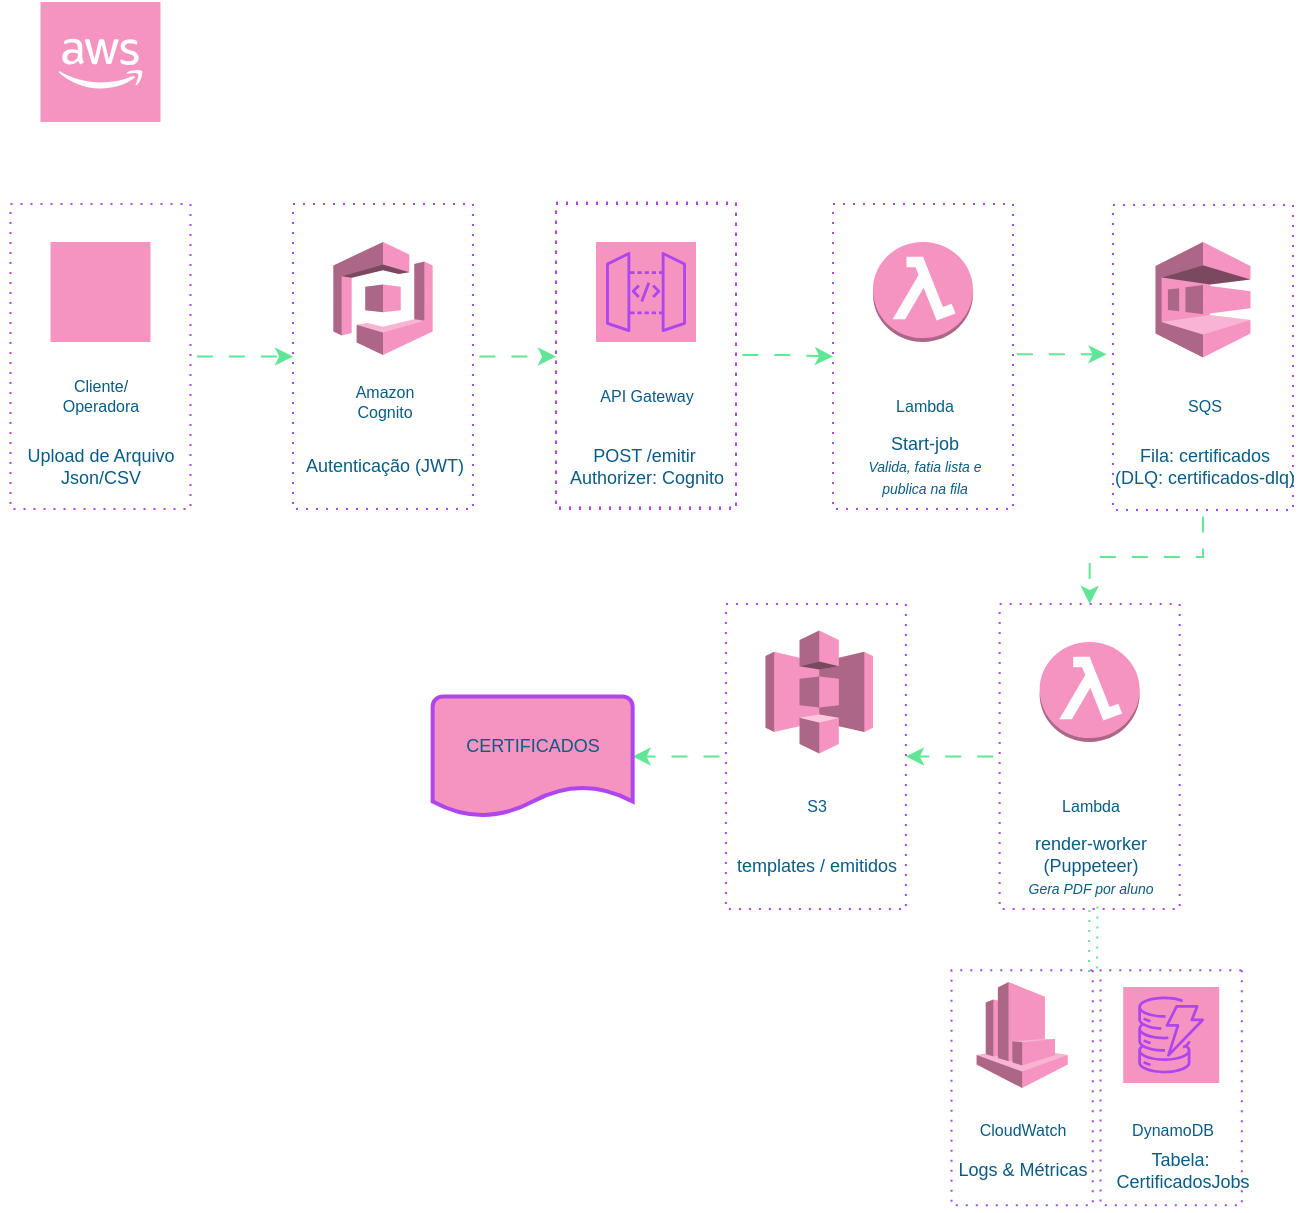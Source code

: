 <mxfile version="28.1.2">
  <diagram name="Página-1" id="isZqpsn_aNcxpTrWw6tm">
    <mxGraphModel dx="872" dy="465" grid="1" gridSize="10" guides="1" tooltips="1" connect="1" arrows="1" fold="1" page="1" pageScale="1" pageWidth="827" pageHeight="1169" math="0" shadow="0">
      <root>
        <mxCell id="0" />
        <mxCell id="1" parent="0" />
        <mxCell id="ogpy4IEutHvyJEjg2iAb-79" value="" style="rounded=0;whiteSpace=wrap;html=1;rotation=90;fillColor=none;strokeColor=#AF45ED;dashed=1;dashPattern=1 4;labelBackgroundColor=none;fontColor=#095C86;" parent="1" vertex="1">
          <mxGeometry x="612.845" y="787.615" width="117.5" height="70.63" as="geometry" />
        </mxCell>
        <mxCell id="ogpy4IEutHvyJEjg2iAb-48" value="" style="rounded=0;whiteSpace=wrap;html=1;rotation=90;fillColor=none;strokeColor=#AF45ED;dashed=1;dashPattern=1 4;labelBackgroundColor=none;fontColor=#095C86;" parent="1" vertex="1">
          <mxGeometry x="417.71" y="612.25" width="152.5" height="90" as="geometry" />
        </mxCell>
        <mxCell id="ogpy4IEutHvyJEjg2iAb-63" value="" style="rounded=0;whiteSpace=wrap;html=1;rotation=90;fillColor=none;strokeColor=#AF45ED;dashed=1;dashPattern=1 4;labelBackgroundColor=none;fontColor=#095C86;" parent="1" vertex="1">
          <mxGeometry x="538.33" y="787.62" width="117.5" height="70.63" as="geometry" />
        </mxCell>
        <mxCell id="ogpy4IEutHvyJEjg2iAb-24" value="" style="rounded=0;whiteSpace=wrap;html=1;rotation=90;fillColor=none;strokeColor=#AF45ED;dashed=1;dashPattern=1 4;labelBackgroundColor=none;fontColor=#095C86;" parent="1" vertex="1">
          <mxGeometry x="332.75" y="411.5" width="152.5" height="90" as="geometry" />
        </mxCell>
        <mxCell id="ogpy4IEutHvyJEjg2iAb-11" value="" style="edgeStyle=orthogonalEdgeStyle;rounded=0;orthogonalLoop=1;jettySize=auto;html=1;entryX=0.5;entryY=1;entryDx=0;entryDy=0;flowAnimation=1;labelBackgroundColor=none;strokeColor=#60E696;fontColor=default;" parent="1" source="ogpy4IEutHvyJEjg2iAb-9" target="ogpy4IEutHvyJEjg2iAb-12" edge="1">
          <mxGeometry relative="1" as="geometry">
            <mxPoint x="271.25" y="411.5" as="targetPoint" />
          </mxGeometry>
        </mxCell>
        <mxCell id="ogpy4IEutHvyJEjg2iAb-9" value="" style="rounded=0;whiteSpace=wrap;html=1;rotation=90;fillColor=none;strokeColor=#AF45ED;dashed=1;dashPattern=1 4;labelBackgroundColor=none;fontColor=#095C86;" parent="1" vertex="1">
          <mxGeometry x="60" y="412.25" width="152.5" height="90" as="geometry" />
        </mxCell>
        <mxCell id="ogpy4IEutHvyJEjg2iAb-1" value="" style="outlineConnect=0;dashed=0;verticalLabelPosition=bottom;verticalAlign=top;align=center;html=1;shape=mxgraph.aws3.cloud_2;fillColor=#F694C1;labelBackgroundColor=none;strokeColor=#AF45ED;fontColor=#095C86;" parent="1" vertex="1">
          <mxGeometry x="106.25" y="280" width="60" height="60" as="geometry" />
        </mxCell>
        <mxCell id="ogpy4IEutHvyJEjg2iAb-2" value="" style="points=[];aspect=fixed;html=1;align=center;shadow=0;dashed=0;fillColor=#F694C1;strokeColor=none;shape=mxgraph.alibaba_cloud.user;labelBackgroundColor=none;fontColor=#095C86;" parent="1" vertex="1">
          <mxGeometry x="111.25" y="400" width="50" height="50" as="geometry" />
        </mxCell>
        <mxCell id="ogpy4IEutHvyJEjg2iAb-4" value="Cliente/&lt;div&gt;Operadora&lt;/div&gt;" style="text;html=1;align=center;verticalAlign=middle;resizable=0;points=[];autosize=1;strokeColor=none;fillColor=none;fontSize=8;labelBackgroundColor=none;fontColor=#095C86;" parent="1" vertex="1">
          <mxGeometry x="106.25" y="461.5" width="60" height="30" as="geometry" />
        </mxCell>
        <mxCell id="ogpy4IEutHvyJEjg2iAb-7" value="Upload de Arquivo&lt;div&gt;Json/CSV&lt;/div&gt;" style="text;html=1;align=center;verticalAlign=middle;resizable=0;points=[];autosize=1;strokeColor=none;fillColor=none;fontSize=9;labelBackgroundColor=none;fontColor=#095C86;" parent="1" vertex="1">
          <mxGeometry x="86.25" y="491.5" width="100" height="40" as="geometry" />
        </mxCell>
        <mxCell id="ogpy4IEutHvyJEjg2iAb-22" value="" style="edgeStyle=orthogonalEdgeStyle;rounded=0;orthogonalLoop=1;jettySize=auto;html=1;entryX=0.5;entryY=1;entryDx=0;entryDy=0;flowAnimation=1;labelBackgroundColor=none;strokeColor=#60E696;fontColor=default;" parent="1" source="ogpy4IEutHvyJEjg2iAb-12" target="ogpy4IEutHvyJEjg2iAb-18" edge="1">
          <mxGeometry relative="1" as="geometry" />
        </mxCell>
        <mxCell id="ogpy4IEutHvyJEjg2iAb-12" value="" style="rounded=0;whiteSpace=wrap;html=1;rotation=90;fillColor=none;strokeColor=#AF45ED;dashed=1;dashPattern=1 4;labelBackgroundColor=none;fontColor=#095C86;" parent="1" vertex="1">
          <mxGeometry x="201.25" y="412.25" width="152.5" height="90" as="geometry" />
        </mxCell>
        <mxCell id="ogpy4IEutHvyJEjg2iAb-13" value="" style="outlineConnect=0;dashed=0;verticalLabelPosition=bottom;verticalAlign=top;align=center;html=1;shape=mxgraph.aws3.cognito;fillColor=#F694C1;labelBackgroundColor=none;strokeColor=#AF45ED;fontColor=#095C86;" parent="1" vertex="1">
          <mxGeometry x="252.67" y="400" width="49.66" height="56.5" as="geometry" />
        </mxCell>
        <mxCell id="ogpy4IEutHvyJEjg2iAb-14" value="Amazon&lt;div&gt;Cognito&lt;/div&gt;" style="text;html=1;align=center;verticalAlign=middle;resizable=0;points=[];autosize=1;strokeColor=none;fillColor=none;fontSize=8;labelBackgroundColor=none;fontColor=#095C86;" parent="1" vertex="1">
          <mxGeometry x="252.5" y="465" width="50" height="30" as="geometry" />
        </mxCell>
        <mxCell id="ogpy4IEutHvyJEjg2iAb-17" value="" style="sketch=0;points=[[0,0,0],[0.25,0,0],[0.5,0,0],[0.75,0,0],[1,0,0],[0,1,0],[0.25,1,0],[0.5,1,0],[0.75,1,0],[1,1,0],[0,0.25,0],[0,0.5,0],[0,0.75,0],[1,0.25,0],[1,0.5,0],[1,0.75,0]];outlineConnect=0;fontColor=#095C86;fillColor=#F694C1;strokeColor=#AF45ED;dashed=0;verticalLabelPosition=bottom;verticalAlign=top;align=center;html=1;fontSize=12;fontStyle=0;aspect=fixed;shape=mxgraph.aws4.resourceIcon;resIcon=mxgraph.aws4.api_gateway;labelBackgroundColor=none;" parent="1" vertex="1">
          <mxGeometry x="384" y="400" width="50" height="50" as="geometry" />
        </mxCell>
        <mxCell id="ogpy4IEutHvyJEjg2iAb-18" value="" style="rounded=0;whiteSpace=wrap;html=1;rotation=90;fillColor=none;strokeColor=#AF45ED;dashed=1;dashPattern=1 4;labelBackgroundColor=none;fontColor=#095C86;" parent="1" vertex="1">
          <mxGeometry x="332.75" y="412.25" width="152.5" height="90" as="geometry" />
        </mxCell>
        <mxCell id="ogpy4IEutHvyJEjg2iAb-19" value="&lt;div&gt;API Gateway&lt;/div&gt;" style="text;html=1;align=center;verticalAlign=middle;resizable=0;points=[];autosize=1;strokeColor=none;fillColor=none;fontSize=8;labelBackgroundColor=none;fontColor=#095C86;" parent="1" vertex="1">
          <mxGeometry x="374" y="466.5" width="70" height="20" as="geometry" />
        </mxCell>
        <mxCell id="ogpy4IEutHvyJEjg2iAb-20" value="POST /emitir&amp;nbsp;&lt;div&gt;Authorizer: Cognito&lt;/div&gt;" style="text;html=1;align=center;verticalAlign=middle;resizable=0;points=[];autosize=1;strokeColor=none;fillColor=none;fontSize=9;labelBackgroundColor=none;fontColor=#095C86;" parent="1" vertex="1">
          <mxGeometry x="359" y="491.5" width="100" height="40" as="geometry" />
        </mxCell>
        <mxCell id="ogpy4IEutHvyJEjg2iAb-23" value="" style="outlineConnect=0;dashed=0;verticalLabelPosition=bottom;verticalAlign=top;align=center;html=1;shape=mxgraph.aws3.lambda_function;fillColor=#F694C1;labelBackgroundColor=none;strokeColor=#AF45ED;fontColor=#095C86;" parent="1" vertex="1">
          <mxGeometry x="522.5" y="400" width="50" height="50" as="geometry" />
        </mxCell>
        <mxCell id="ogpy4IEutHvyJEjg2iAb-26" value="" style="edgeStyle=orthogonalEdgeStyle;rounded=0;orthogonalLoop=1;jettySize=auto;html=1;entryX=0.5;entryY=1;entryDx=0;entryDy=0;flowAnimation=1;labelBackgroundColor=none;strokeColor=#60E696;fontColor=default;" parent="1" source="ogpy4IEutHvyJEjg2iAb-24" target="ogpy4IEutHvyJEjg2iAb-25" edge="1">
          <mxGeometry relative="1" as="geometry">
            <mxPoint x="481.25" y="450" as="targetPoint" />
            <Array as="points" />
          </mxGeometry>
        </mxCell>
        <mxCell id="ogpy4IEutHvyJEjg2iAb-25" value="" style="rounded=0;whiteSpace=wrap;html=1;rotation=90;fillColor=none;strokeColor=#AF45ED;dashed=1;dashPattern=1 4;labelBackgroundColor=none;fontColor=#095C86;" parent="1" vertex="1">
          <mxGeometry x="471.25" y="412.25" width="152.5" height="90" as="geometry" />
        </mxCell>
        <mxCell id="ogpy4IEutHvyJEjg2iAb-46" value="" style="edgeStyle=orthogonalEdgeStyle;rounded=0;orthogonalLoop=1;jettySize=auto;html=1;flowAnimation=1;labelBackgroundColor=none;strokeColor=#60E696;fontColor=default;" parent="1" source="ogpy4IEutHvyJEjg2iAb-31" target="ogpy4IEutHvyJEjg2iAb-43" edge="1">
          <mxGeometry relative="1" as="geometry" />
        </mxCell>
        <mxCell id="ogpy4IEutHvyJEjg2iAb-31" value="" style="rounded=0;whiteSpace=wrap;html=1;rotation=90;fillColor=none;strokeColor=#AF45ED;dashed=1;dashPattern=1 4;labelBackgroundColor=none;fontColor=#095C86;" parent="1" vertex="1">
          <mxGeometry x="611.25" y="412.75" width="152.5" height="90" as="geometry" />
        </mxCell>
        <mxCell id="ogpy4IEutHvyJEjg2iAb-28" value="&lt;div&gt;Lambda &lt;/div&gt;" style="text;html=1;align=center;verticalAlign=middle;resizable=0;points=[];autosize=1;strokeColor=none;fillColor=none;fontSize=8;labelBackgroundColor=none;fontColor=#095C86;" parent="1" vertex="1">
          <mxGeometry x="522.5" y="471.5" width="50" height="20" as="geometry" />
        </mxCell>
        <mxCell id="ogpy4IEutHvyJEjg2iAb-29" value="Start-job&lt;div&gt;&lt;font style=&quot;font-size: 7px;&quot;&gt;&lt;i&gt;Valida, fatia lista e&lt;/i&gt;&lt;/font&gt;&lt;/div&gt;&lt;div&gt;&lt;font style=&quot;font-size: 7px;&quot;&gt;&lt;i&gt;publica na fila&lt;/i&gt;&lt;/font&gt;&lt;/div&gt;" style="text;html=1;align=center;verticalAlign=middle;resizable=0;points=[];autosize=1;strokeColor=none;fillColor=none;fontSize=9;labelBackgroundColor=none;fontColor=#095C86;" parent="1" vertex="1">
          <mxGeometry x="507.5" y="487.25" width="80" height="50" as="geometry" />
        </mxCell>
        <mxCell id="ogpy4IEutHvyJEjg2iAb-30" value="" style="outlineConnect=0;dashed=0;verticalLabelPosition=bottom;verticalAlign=top;align=center;html=1;shape=mxgraph.aws3.sqs;fillColor=#F694C1;labelBackgroundColor=none;strokeColor=#AF45ED;fontColor=#095C86;" parent="1" vertex="1">
          <mxGeometry x="663.75" y="400" width="47.5" height="57.75" as="geometry" />
        </mxCell>
        <mxCell id="ogpy4IEutHvyJEjg2iAb-32" value="&lt;div&gt;SQS&lt;/div&gt;" style="text;html=1;align=center;verticalAlign=middle;resizable=0;points=[];autosize=1;strokeColor=none;fillColor=none;fontSize=8;labelBackgroundColor=none;fontColor=#095C86;" parent="1" vertex="1">
          <mxGeometry x="667.5" y="471.5" width="40" height="20" as="geometry" />
        </mxCell>
        <mxCell id="ogpy4IEutHvyJEjg2iAb-33" value="Fila: certificados&lt;div&gt;(DLQ: certificados-dlq) &lt;/div&gt;" style="text;html=1;align=center;verticalAlign=middle;resizable=0;points=[];autosize=1;strokeColor=none;fillColor=none;fontSize=9;labelBackgroundColor=none;fontColor=#095C86;" parent="1" vertex="1">
          <mxGeometry x="632.5" y="492.25" width="110" height="40" as="geometry" />
        </mxCell>
        <mxCell id="ogpy4IEutHvyJEjg2iAb-41" value="" style="edgeStyle=orthogonalEdgeStyle;rounded=0;orthogonalLoop=1;jettySize=auto;html=1;entryX=0.5;entryY=1;entryDx=0;entryDy=0;flowAnimation=1;labelBackgroundColor=none;strokeColor=#60E696;fontColor=default;" parent="1" edge="1">
          <mxGeometry relative="1" as="geometry">
            <mxPoint x="591.25" y="456.12" as="sourcePoint" />
            <mxPoint x="639.25" y="456.12" as="targetPoint" />
            <Array as="points">
              <mxPoint x="621.25" y="456.12" />
              <mxPoint x="621.25" y="456.12" />
            </Array>
          </mxGeometry>
        </mxCell>
        <mxCell id="ogpy4IEutHvyJEjg2iAb-42" value="" style="outlineConnect=0;dashed=0;verticalLabelPosition=bottom;verticalAlign=top;align=center;html=1;shape=mxgraph.aws3.lambda_function;fillColor=#F694C1;labelBackgroundColor=none;strokeColor=#AF45ED;fontColor=#095C86;" parent="1" vertex="1">
          <mxGeometry x="605.83" y="600" width="50" height="50" as="geometry" />
        </mxCell>
        <mxCell id="ogpy4IEutHvyJEjg2iAb-51" value="" style="edgeStyle=orthogonalEdgeStyle;rounded=0;orthogonalLoop=1;jettySize=auto;html=1;flowAnimation=1;labelBackgroundColor=none;strokeColor=#60E696;fontColor=default;" parent="1" source="ogpy4IEutHvyJEjg2iAb-43" target="ogpy4IEutHvyJEjg2iAb-48" edge="1">
          <mxGeometry relative="1" as="geometry">
            <Array as="points" />
          </mxGeometry>
        </mxCell>
        <mxCell id="ogpy4IEutHvyJEjg2iAb-43" value="" style="rounded=0;whiteSpace=wrap;html=1;rotation=90;fillColor=none;strokeColor=#AF45ED;dashed=1;dashPattern=1 4;labelBackgroundColor=none;fontColor=#095C86;" parent="1" vertex="1">
          <mxGeometry x="554.58" y="612.25" width="152.5" height="90" as="geometry" />
        </mxCell>
        <mxCell id="ogpy4IEutHvyJEjg2iAb-44" value="&lt;div&gt;Lambda &lt;/div&gt;" style="text;html=1;align=center;verticalAlign=middle;resizable=0;points=[];autosize=1;strokeColor=none;fillColor=none;fontSize=8;labelBackgroundColor=none;fontColor=#095C86;" parent="1" vertex="1">
          <mxGeometry x="605.83" y="671.5" width="50" height="20" as="geometry" />
        </mxCell>
        <mxCell id="ogpy4IEutHvyJEjg2iAb-45" value="render-worker&lt;div&gt;(Puppeteer)&lt;/div&gt;&lt;div&gt;&lt;font style=&quot;font-size: 7px;&quot;&gt;&lt;i&gt;Gera PDF por aluno&lt;/i&gt;&lt;/font&gt;&lt;/div&gt;" style="text;html=1;align=center;verticalAlign=middle;resizable=0;points=[];autosize=1;strokeColor=none;fillColor=none;fontSize=9;labelBackgroundColor=none;fontColor=#095C86;" parent="1" vertex="1">
          <mxGeometry x="585.83" y="687.25" width="90" height="50" as="geometry" />
        </mxCell>
        <mxCell id="ogpy4IEutHvyJEjg2iAb-47" value="" style="outlineConnect=0;dashed=0;verticalLabelPosition=bottom;verticalAlign=top;align=center;html=1;shape=mxgraph.aws3.s3;fillColor=#F694C1;labelBackgroundColor=none;strokeColor=#AF45ED;fontColor=#095C86;" parent="1" vertex="1">
          <mxGeometry x="468.75" y="594.25" width="53.75" height="61.5" as="geometry" />
        </mxCell>
        <mxCell id="ogpy4IEutHvyJEjg2iAb-54" value="" style="edgeStyle=orthogonalEdgeStyle;rounded=0;orthogonalLoop=1;jettySize=auto;html=1;flowAnimation=1;labelBackgroundColor=none;strokeColor=#60E696;fontColor=default;" parent="1" source="ogpy4IEutHvyJEjg2iAb-48" target="ogpy4IEutHvyJEjg2iAb-52" edge="1">
          <mxGeometry relative="1" as="geometry" />
        </mxCell>
        <mxCell id="ogpy4IEutHvyJEjg2iAb-49" value="&lt;div&gt;S3&lt;/div&gt;" style="text;html=1;align=center;verticalAlign=middle;resizable=0;points=[];autosize=1;strokeColor=none;fillColor=none;fontSize=8;labelBackgroundColor=none;fontColor=#095C86;" parent="1" vertex="1">
          <mxGeometry x="478.95" y="671.5" width="30" height="20" as="geometry" />
        </mxCell>
        <mxCell id="ogpy4IEutHvyJEjg2iAb-50" value="templates / emitidos" style="text;html=1;align=center;verticalAlign=middle;resizable=0;points=[];autosize=1;strokeColor=none;fillColor=none;fontSize=9;labelBackgroundColor=none;fontColor=#095C86;" parent="1" vertex="1">
          <mxGeometry x="443.95" y="702.25" width="100" height="20" as="geometry" />
        </mxCell>
        <mxCell id="ogpy4IEutHvyJEjg2iAb-52" value="" style="strokeWidth=2;html=1;shape=mxgraph.flowchart.document2;whiteSpace=wrap;size=0.25;labelBackgroundColor=none;fillColor=#F694C1;strokeColor=#AF45ED;fontColor=#095C86;" parent="1" vertex="1">
          <mxGeometry x="302.33" y="627.25" width="100" height="60" as="geometry" />
        </mxCell>
        <mxCell id="ogpy4IEutHvyJEjg2iAb-55" value="CERTIFICADOS" style="text;html=1;align=center;verticalAlign=middle;resizable=0;points=[];autosize=1;strokeColor=none;fillColor=none;fontSize=9;labelBackgroundColor=none;fontColor=#095C86;" parent="1" vertex="1">
          <mxGeometry x="307.33" y="641.5" width="90" height="20" as="geometry" />
        </mxCell>
        <mxCell id="ogpy4IEutHvyJEjg2iAb-56" value="" style="outlineConnect=0;dashed=0;verticalLabelPosition=bottom;verticalAlign=top;align=center;html=1;shape=mxgraph.aws3.cloudwatch;fillColor=#F694C1;labelBackgroundColor=none;strokeColor=#AF45ED;fontColor=#095C86;" parent="1" vertex="1">
          <mxGeometry x="574.3" y="770.01" width="45.57" height="53" as="geometry" />
        </mxCell>
        <mxCell id="ogpy4IEutHvyJEjg2iAb-57" value="&lt;div&gt;CloudWatch &lt;/div&gt;" style="text;html=1;align=center;verticalAlign=middle;resizable=0;points=[];autosize=1;strokeColor=none;fillColor=none;fontSize=8;labelBackgroundColor=none;fontColor=#095C86;" parent="1" vertex="1">
          <mxGeometry x="561.77" y="834.42" width="70" height="20" as="geometry" />
        </mxCell>
        <mxCell id="ogpy4IEutHvyJEjg2iAb-58" value="Logs &amp;amp; Métricas" style="text;html=1;align=center;verticalAlign=middle;resizable=0;points=[];autosize=1;strokeColor=none;fillColor=none;fontSize=9;labelBackgroundColor=none;fontColor=#095C86;" parent="1" vertex="1">
          <mxGeometry x="552.08" y="854.41" width="90" height="20" as="geometry" />
        </mxCell>
        <mxCell id="ogpy4IEutHvyJEjg2iAb-74" value="DynamoDB" style="text;html=1;align=center;verticalAlign=middle;resizable=0;points=[];autosize=1;strokeColor=none;fillColor=none;fontSize=8;labelBackgroundColor=none;fontColor=#095C86;" parent="1" vertex="1">
          <mxGeometry x="641.595" y="834.41" width="60" height="20" as="geometry" />
        </mxCell>
        <mxCell id="ogpy4IEutHvyJEjg2iAb-75" value="Tabela:&amp;nbsp;&lt;div&gt;CertificadosJobs&lt;/div&gt;" style="text;html=1;align=center;verticalAlign=middle;resizable=0;points=[];autosize=1;strokeColor=none;fillColor=none;fontSize=9;labelBackgroundColor=none;fontColor=#095C86;" parent="1" vertex="1">
          <mxGeometry x="631.765" y="844.41" width="90" height="40" as="geometry" />
        </mxCell>
        <mxCell id="ogpy4IEutHvyJEjg2iAb-77" value="" style="sketch=0;points=[[0,0,0],[0.25,0,0],[0.5,0,0],[0.75,0,0],[1,0,0],[0,1,0],[0.25,1,0],[0.5,1,0],[0.75,1,0],[1,1,0],[0,0.25,0],[0,0.5,0],[0,0.75,0],[1,0.25,0],[1,0.5,0],[1,0.75,0]];outlineConnect=0;fontColor=#095C86;fillColor=#F694C1;strokeColor=#AF45ED;dashed=0;verticalLabelPosition=bottom;verticalAlign=top;align=center;html=1;fontSize=12;fontStyle=0;aspect=fixed;shape=mxgraph.aws4.resourceIcon;resIcon=mxgraph.aws4.dynamodb;labelBackgroundColor=none;" parent="1" vertex="1">
          <mxGeometry x="647.6" y="772.5" width="48" height="48" as="geometry" />
        </mxCell>
        <mxCell id="ogpy4IEutHvyJEjg2iAb-83" style="edgeStyle=none;rounded=0;orthogonalLoop=1;jettySize=auto;html=1;shape=link;dashed=1;dashPattern=1 4;entryX=0.004;entryY=0.289;entryDx=0;entryDy=0;entryPerimeter=0;labelBackgroundColor=none;strokeColor=#60E696;fontColor=default;" parent="1" edge="1">
          <mxGeometry relative="1" as="geometry">
            <mxPoint x="632.5" y="765" as="targetPoint" />
            <mxPoint x="632.725" y="732.25" as="sourcePoint" />
          </mxGeometry>
        </mxCell>
        <mxCell id="ogpy4IEutHvyJEjg2iAb-84" value="Autenticação (JWT)" style="text;html=1;align=center;verticalAlign=middle;resizable=0;points=[];autosize=1;strokeColor=none;fillColor=none;fontSize=9;labelBackgroundColor=none;fontColor=#095C86;" parent="1" vertex="1">
          <mxGeometry x="227.5" y="501.5" width="100" height="20" as="geometry" />
        </mxCell>
      </root>
    </mxGraphModel>
  </diagram>
</mxfile>
